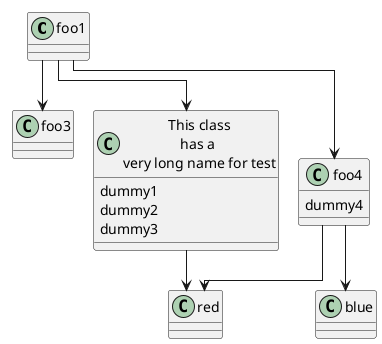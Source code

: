 {
  "sha1": "ad0igtzuo4ygihuacm1fw2ojilzs1qj",
  "insertion": {
    "when": "2024-05-30T20:48:21.858Z",
    "user": "plantuml@gmail.com"
  }
}
@startuml
!pragma layout elk
class foo1
class foo2 as "This class\nhas a \nvery long name for test" {
dummy1
dummy2
dummy3
}

class foo3

class foo4 {
dummy4
}

foo1 --> foo2
foo1 --> foo3
foo1 --> foo4

foo2 --> red
foo4 --> red
foo4 --> blue

@enduml
